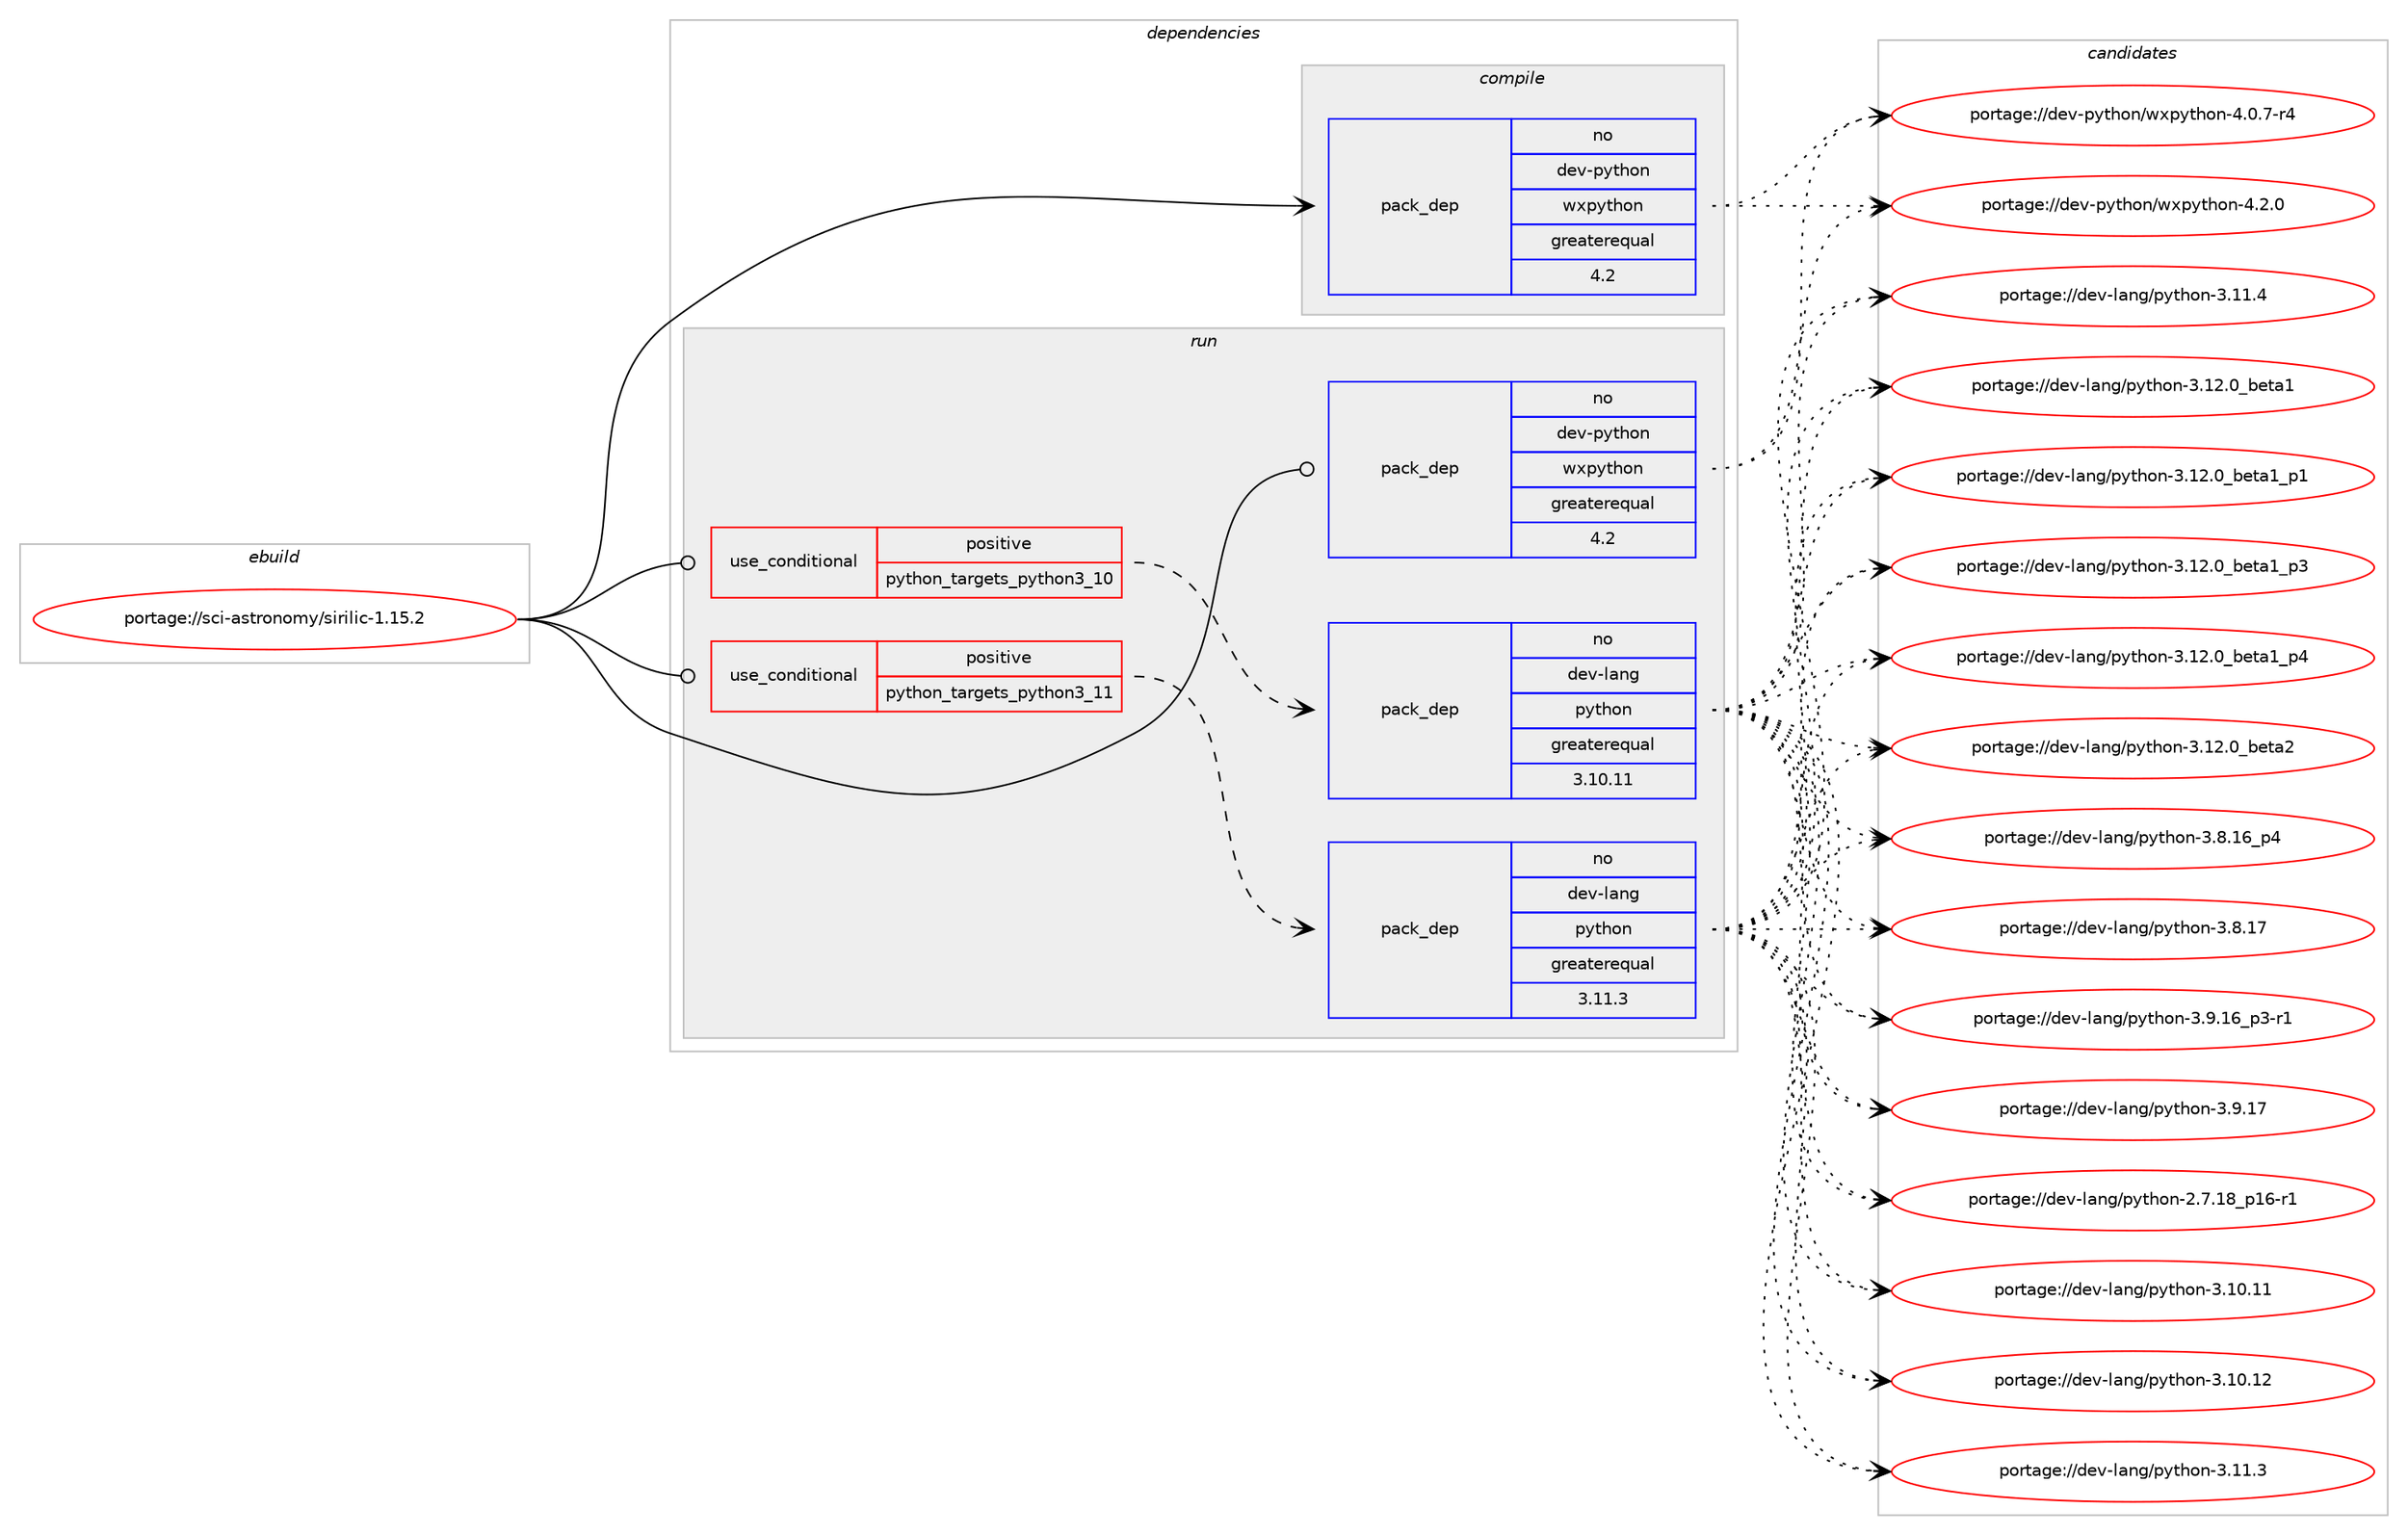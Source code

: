 digraph prolog {

# *************
# Graph options
# *************

newrank=true;
concentrate=true;
compound=true;
graph [rankdir=LR,fontname=Helvetica,fontsize=10,ranksep=1.5];#, ranksep=2.5, nodesep=0.2];
edge  [arrowhead=vee];
node  [fontname=Helvetica,fontsize=10];

# **********
# The ebuild
# **********

subgraph cluster_leftcol {
color=gray;
label=<<i>ebuild</i>>;
id [label="portage://sci-astronomy/sirilic-1.15.2", color=red, width=4, href="../sci-astronomy/sirilic-1.15.2.svg"];
}

# ****************
# The dependencies
# ****************

subgraph cluster_midcol {
color=gray;
label=<<i>dependencies</i>>;
subgraph cluster_compile {
fillcolor="#eeeeee";
style=filled;
label=<<i>compile</i>>;
subgraph pack391 {
dependency663 [label=<<TABLE BORDER="0" CELLBORDER="1" CELLSPACING="0" CELLPADDING="4" WIDTH="220"><TR><TD ROWSPAN="6" CELLPADDING="30">pack_dep</TD></TR><TR><TD WIDTH="110">no</TD></TR><TR><TD>dev-python</TD></TR><TR><TD>wxpython</TD></TR><TR><TD>greaterequal</TD></TR><TR><TD>4.2</TD></TR></TABLE>>, shape=none, color=blue];
}
id:e -> dependency663:w [weight=20,style="solid",arrowhead="vee"];
}
subgraph cluster_compileandrun {
fillcolor="#eeeeee";
style=filled;
label=<<i>compile and run</i>>;
}
subgraph cluster_run {
fillcolor="#eeeeee";
style=filled;
label=<<i>run</i>>;
subgraph cond266 {
dependency664 [label=<<TABLE BORDER="0" CELLBORDER="1" CELLSPACING="0" CELLPADDING="4"><TR><TD ROWSPAN="3" CELLPADDING="10">use_conditional</TD></TR><TR><TD>positive</TD></TR><TR><TD>python_targets_python3_10</TD></TR></TABLE>>, shape=none, color=red];
subgraph pack392 {
dependency665 [label=<<TABLE BORDER="0" CELLBORDER="1" CELLSPACING="0" CELLPADDING="4" WIDTH="220"><TR><TD ROWSPAN="6" CELLPADDING="30">pack_dep</TD></TR><TR><TD WIDTH="110">no</TD></TR><TR><TD>dev-lang</TD></TR><TR><TD>python</TD></TR><TR><TD>greaterequal</TD></TR><TR><TD>3.10.11</TD></TR></TABLE>>, shape=none, color=blue];
}
dependency664:e -> dependency665:w [weight=20,style="dashed",arrowhead="vee"];
}
id:e -> dependency664:w [weight=20,style="solid",arrowhead="odot"];
subgraph cond267 {
dependency666 [label=<<TABLE BORDER="0" CELLBORDER="1" CELLSPACING="0" CELLPADDING="4"><TR><TD ROWSPAN="3" CELLPADDING="10">use_conditional</TD></TR><TR><TD>positive</TD></TR><TR><TD>python_targets_python3_11</TD></TR></TABLE>>, shape=none, color=red];
subgraph pack393 {
dependency667 [label=<<TABLE BORDER="0" CELLBORDER="1" CELLSPACING="0" CELLPADDING="4" WIDTH="220"><TR><TD ROWSPAN="6" CELLPADDING="30">pack_dep</TD></TR><TR><TD WIDTH="110">no</TD></TR><TR><TD>dev-lang</TD></TR><TR><TD>python</TD></TR><TR><TD>greaterequal</TD></TR><TR><TD>3.11.3</TD></TR></TABLE>>, shape=none, color=blue];
}
dependency666:e -> dependency667:w [weight=20,style="dashed",arrowhead="vee"];
}
id:e -> dependency666:w [weight=20,style="solid",arrowhead="odot"];
subgraph pack394 {
dependency668 [label=<<TABLE BORDER="0" CELLBORDER="1" CELLSPACING="0" CELLPADDING="4" WIDTH="220"><TR><TD ROWSPAN="6" CELLPADDING="30">pack_dep</TD></TR><TR><TD WIDTH="110">no</TD></TR><TR><TD>dev-python</TD></TR><TR><TD>wxpython</TD></TR><TR><TD>greaterequal</TD></TR><TR><TD>4.2</TD></TR></TABLE>>, shape=none, color=blue];
}
id:e -> dependency668:w [weight=20,style="solid",arrowhead="odot"];
}
}

# **************
# The candidates
# **************

subgraph cluster_choices {
rank=same;
color=gray;
label=<<i>candidates</i>>;

subgraph choice391 {
color=black;
nodesep=1;
choice10010111845112121116104111110471191201121211161041111104552464846554511452 [label="portage://dev-python/wxpython-4.0.7-r4", color=red, width=4,href="../dev-python/wxpython-4.0.7-r4.svg"];
choice1001011184511212111610411111047119120112121116104111110455246504648 [label="portage://dev-python/wxpython-4.2.0", color=red, width=4,href="../dev-python/wxpython-4.2.0.svg"];
dependency663:e -> choice10010111845112121116104111110471191201121211161041111104552464846554511452:w [style=dotted,weight="100"];
dependency663:e -> choice1001011184511212111610411111047119120112121116104111110455246504648:w [style=dotted,weight="100"];
}
subgraph choice392 {
color=black;
nodesep=1;
choice100101118451089711010347112121116104111110455046554649569511249544511449 [label="portage://dev-lang/python-2.7.18_p16-r1", color=red, width=4,href="../dev-lang/python-2.7.18_p16-r1.svg"];
choice1001011184510897110103471121211161041111104551464948464949 [label="portage://dev-lang/python-3.10.11", color=red, width=4,href="../dev-lang/python-3.10.11.svg"];
choice1001011184510897110103471121211161041111104551464948464950 [label="portage://dev-lang/python-3.10.12", color=red, width=4,href="../dev-lang/python-3.10.12.svg"];
choice10010111845108971101034711212111610411111045514649494651 [label="portage://dev-lang/python-3.11.3", color=red, width=4,href="../dev-lang/python-3.11.3.svg"];
choice10010111845108971101034711212111610411111045514649494652 [label="portage://dev-lang/python-3.11.4", color=red, width=4,href="../dev-lang/python-3.11.4.svg"];
choice1001011184510897110103471121211161041111104551464950464895981011169749 [label="portage://dev-lang/python-3.12.0_beta1", color=red, width=4,href="../dev-lang/python-3.12.0_beta1.svg"];
choice10010111845108971101034711212111610411111045514649504648959810111697499511249 [label="portage://dev-lang/python-3.12.0_beta1_p1", color=red, width=4,href="../dev-lang/python-3.12.0_beta1_p1.svg"];
choice10010111845108971101034711212111610411111045514649504648959810111697499511251 [label="portage://dev-lang/python-3.12.0_beta1_p3", color=red, width=4,href="../dev-lang/python-3.12.0_beta1_p3.svg"];
choice10010111845108971101034711212111610411111045514649504648959810111697499511252 [label="portage://dev-lang/python-3.12.0_beta1_p4", color=red, width=4,href="../dev-lang/python-3.12.0_beta1_p4.svg"];
choice1001011184510897110103471121211161041111104551464950464895981011169750 [label="portage://dev-lang/python-3.12.0_beta2", color=red, width=4,href="../dev-lang/python-3.12.0_beta2.svg"];
choice100101118451089711010347112121116104111110455146564649549511252 [label="portage://dev-lang/python-3.8.16_p4", color=red, width=4,href="../dev-lang/python-3.8.16_p4.svg"];
choice10010111845108971101034711212111610411111045514656464955 [label="portage://dev-lang/python-3.8.17", color=red, width=4,href="../dev-lang/python-3.8.17.svg"];
choice1001011184510897110103471121211161041111104551465746495495112514511449 [label="portage://dev-lang/python-3.9.16_p3-r1", color=red, width=4,href="../dev-lang/python-3.9.16_p3-r1.svg"];
choice10010111845108971101034711212111610411111045514657464955 [label="portage://dev-lang/python-3.9.17", color=red, width=4,href="../dev-lang/python-3.9.17.svg"];
dependency665:e -> choice100101118451089711010347112121116104111110455046554649569511249544511449:w [style=dotted,weight="100"];
dependency665:e -> choice1001011184510897110103471121211161041111104551464948464949:w [style=dotted,weight="100"];
dependency665:e -> choice1001011184510897110103471121211161041111104551464948464950:w [style=dotted,weight="100"];
dependency665:e -> choice10010111845108971101034711212111610411111045514649494651:w [style=dotted,weight="100"];
dependency665:e -> choice10010111845108971101034711212111610411111045514649494652:w [style=dotted,weight="100"];
dependency665:e -> choice1001011184510897110103471121211161041111104551464950464895981011169749:w [style=dotted,weight="100"];
dependency665:e -> choice10010111845108971101034711212111610411111045514649504648959810111697499511249:w [style=dotted,weight="100"];
dependency665:e -> choice10010111845108971101034711212111610411111045514649504648959810111697499511251:w [style=dotted,weight="100"];
dependency665:e -> choice10010111845108971101034711212111610411111045514649504648959810111697499511252:w [style=dotted,weight="100"];
dependency665:e -> choice1001011184510897110103471121211161041111104551464950464895981011169750:w [style=dotted,weight="100"];
dependency665:e -> choice100101118451089711010347112121116104111110455146564649549511252:w [style=dotted,weight="100"];
dependency665:e -> choice10010111845108971101034711212111610411111045514656464955:w [style=dotted,weight="100"];
dependency665:e -> choice1001011184510897110103471121211161041111104551465746495495112514511449:w [style=dotted,weight="100"];
dependency665:e -> choice10010111845108971101034711212111610411111045514657464955:w [style=dotted,weight="100"];
}
subgraph choice393 {
color=black;
nodesep=1;
choice100101118451089711010347112121116104111110455046554649569511249544511449 [label="portage://dev-lang/python-2.7.18_p16-r1", color=red, width=4,href="../dev-lang/python-2.7.18_p16-r1.svg"];
choice1001011184510897110103471121211161041111104551464948464949 [label="portage://dev-lang/python-3.10.11", color=red, width=4,href="../dev-lang/python-3.10.11.svg"];
choice1001011184510897110103471121211161041111104551464948464950 [label="portage://dev-lang/python-3.10.12", color=red, width=4,href="../dev-lang/python-3.10.12.svg"];
choice10010111845108971101034711212111610411111045514649494651 [label="portage://dev-lang/python-3.11.3", color=red, width=4,href="../dev-lang/python-3.11.3.svg"];
choice10010111845108971101034711212111610411111045514649494652 [label="portage://dev-lang/python-3.11.4", color=red, width=4,href="../dev-lang/python-3.11.4.svg"];
choice1001011184510897110103471121211161041111104551464950464895981011169749 [label="portage://dev-lang/python-3.12.0_beta1", color=red, width=4,href="../dev-lang/python-3.12.0_beta1.svg"];
choice10010111845108971101034711212111610411111045514649504648959810111697499511249 [label="portage://dev-lang/python-3.12.0_beta1_p1", color=red, width=4,href="../dev-lang/python-3.12.0_beta1_p1.svg"];
choice10010111845108971101034711212111610411111045514649504648959810111697499511251 [label="portage://dev-lang/python-3.12.0_beta1_p3", color=red, width=4,href="../dev-lang/python-3.12.0_beta1_p3.svg"];
choice10010111845108971101034711212111610411111045514649504648959810111697499511252 [label="portage://dev-lang/python-3.12.0_beta1_p4", color=red, width=4,href="../dev-lang/python-3.12.0_beta1_p4.svg"];
choice1001011184510897110103471121211161041111104551464950464895981011169750 [label="portage://dev-lang/python-3.12.0_beta2", color=red, width=4,href="../dev-lang/python-3.12.0_beta2.svg"];
choice100101118451089711010347112121116104111110455146564649549511252 [label="portage://dev-lang/python-3.8.16_p4", color=red, width=4,href="../dev-lang/python-3.8.16_p4.svg"];
choice10010111845108971101034711212111610411111045514656464955 [label="portage://dev-lang/python-3.8.17", color=red, width=4,href="../dev-lang/python-3.8.17.svg"];
choice1001011184510897110103471121211161041111104551465746495495112514511449 [label="portage://dev-lang/python-3.9.16_p3-r1", color=red, width=4,href="../dev-lang/python-3.9.16_p3-r1.svg"];
choice10010111845108971101034711212111610411111045514657464955 [label="portage://dev-lang/python-3.9.17", color=red, width=4,href="../dev-lang/python-3.9.17.svg"];
dependency667:e -> choice100101118451089711010347112121116104111110455046554649569511249544511449:w [style=dotted,weight="100"];
dependency667:e -> choice1001011184510897110103471121211161041111104551464948464949:w [style=dotted,weight="100"];
dependency667:e -> choice1001011184510897110103471121211161041111104551464948464950:w [style=dotted,weight="100"];
dependency667:e -> choice10010111845108971101034711212111610411111045514649494651:w [style=dotted,weight="100"];
dependency667:e -> choice10010111845108971101034711212111610411111045514649494652:w [style=dotted,weight="100"];
dependency667:e -> choice1001011184510897110103471121211161041111104551464950464895981011169749:w [style=dotted,weight="100"];
dependency667:e -> choice10010111845108971101034711212111610411111045514649504648959810111697499511249:w [style=dotted,weight="100"];
dependency667:e -> choice10010111845108971101034711212111610411111045514649504648959810111697499511251:w [style=dotted,weight="100"];
dependency667:e -> choice10010111845108971101034711212111610411111045514649504648959810111697499511252:w [style=dotted,weight="100"];
dependency667:e -> choice1001011184510897110103471121211161041111104551464950464895981011169750:w [style=dotted,weight="100"];
dependency667:e -> choice100101118451089711010347112121116104111110455146564649549511252:w [style=dotted,weight="100"];
dependency667:e -> choice10010111845108971101034711212111610411111045514656464955:w [style=dotted,weight="100"];
dependency667:e -> choice1001011184510897110103471121211161041111104551465746495495112514511449:w [style=dotted,weight="100"];
dependency667:e -> choice10010111845108971101034711212111610411111045514657464955:w [style=dotted,weight="100"];
}
subgraph choice394 {
color=black;
nodesep=1;
choice10010111845112121116104111110471191201121211161041111104552464846554511452 [label="portage://dev-python/wxpython-4.0.7-r4", color=red, width=4,href="../dev-python/wxpython-4.0.7-r4.svg"];
choice1001011184511212111610411111047119120112121116104111110455246504648 [label="portage://dev-python/wxpython-4.2.0", color=red, width=4,href="../dev-python/wxpython-4.2.0.svg"];
dependency668:e -> choice10010111845112121116104111110471191201121211161041111104552464846554511452:w [style=dotted,weight="100"];
dependency668:e -> choice1001011184511212111610411111047119120112121116104111110455246504648:w [style=dotted,weight="100"];
}
}

}

